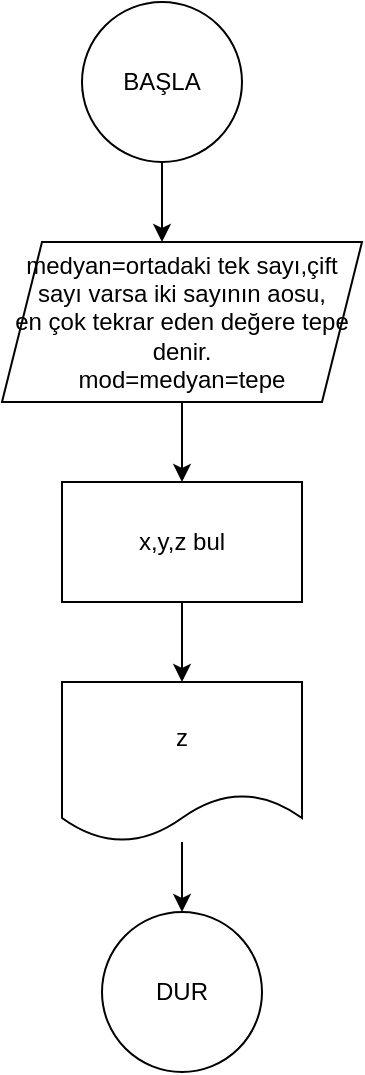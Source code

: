 <mxfile version="15.0.2" type="device"><diagram id="5WJR8t5ksjSHqwVQ3TNP" name="Page-1"><mxGraphModel dx="1248" dy="677" grid="1" gridSize="10" guides="1" tooltips="1" connect="1" arrows="1" fold="1" page="1" pageScale="1" pageWidth="827" pageHeight="1169" math="0" shadow="0"><root><mxCell id="0"/><mxCell id="1" parent="0"/><mxCell id="tu0wlr1jT6_aQHqySjFv-1" value="DUR" style="ellipse;whiteSpace=wrap;html=1;aspect=fixed;" vertex="1" parent="1"><mxGeometry x="360" y="505" width="80" height="80" as="geometry"/></mxCell><mxCell id="tu0wlr1jT6_aQHqySjFv-4" value="" style="edgeStyle=orthogonalEdgeStyle;rounded=0;orthogonalLoop=1;jettySize=auto;html=1;" edge="1" parent="1" source="tu0wlr1jT6_aQHqySjFv-2"><mxGeometry relative="1" as="geometry"><mxPoint x="390" y="170" as="targetPoint"/></mxGeometry></mxCell><mxCell id="tu0wlr1jT6_aQHqySjFv-2" value="BAŞLA" style="ellipse;whiteSpace=wrap;html=1;aspect=fixed;" vertex="1" parent="1"><mxGeometry x="350" y="50" width="80" height="80" as="geometry"/></mxCell><mxCell id="tu0wlr1jT6_aQHqySjFv-11" value="" style="edgeStyle=orthogonalEdgeStyle;rounded=0;orthogonalLoop=1;jettySize=auto;html=1;" edge="1" parent="1" source="tu0wlr1jT6_aQHqySjFv-5" target="tu0wlr1jT6_aQHqySjFv-10"><mxGeometry relative="1" as="geometry"/></mxCell><mxCell id="tu0wlr1jT6_aQHqySjFv-5" value="x,y,z bul" style="rounded=0;whiteSpace=wrap;html=1;" vertex="1" parent="1"><mxGeometry x="340" y="290" width="120" height="60" as="geometry"/></mxCell><mxCell id="tu0wlr1jT6_aQHqySjFv-9" value="" style="edgeStyle=orthogonalEdgeStyle;rounded=0;orthogonalLoop=1;jettySize=auto;html=1;" edge="1" parent="1" source="tu0wlr1jT6_aQHqySjFv-8" target="tu0wlr1jT6_aQHqySjFv-5"><mxGeometry relative="1" as="geometry"/></mxCell><mxCell id="tu0wlr1jT6_aQHqySjFv-8" value="&lt;span&gt;medyan=ortadaki tek sayı,çift sayı varsa iki sayının aosu,&lt;br&gt;en çok tekrar eden değere tepe denir.&lt;br&gt;mod=medyan=tepe&lt;br&gt;&lt;/span&gt;" style="shape=parallelogram;perimeter=parallelogramPerimeter;whiteSpace=wrap;html=1;fixedSize=1;" vertex="1" parent="1"><mxGeometry x="310" y="170" width="180" height="80" as="geometry"/></mxCell><mxCell id="tu0wlr1jT6_aQHqySjFv-12" value="" style="edgeStyle=orthogonalEdgeStyle;rounded=0;orthogonalLoop=1;jettySize=auto;html=1;" edge="1" parent="1" source="tu0wlr1jT6_aQHqySjFv-10" target="tu0wlr1jT6_aQHqySjFv-1"><mxGeometry relative="1" as="geometry"/></mxCell><mxCell id="tu0wlr1jT6_aQHqySjFv-10" value="z" style="shape=document;whiteSpace=wrap;html=1;boundedLbl=1;" vertex="1" parent="1"><mxGeometry x="340" y="390" width="120" height="80" as="geometry"/></mxCell></root></mxGraphModel></diagram></mxfile>